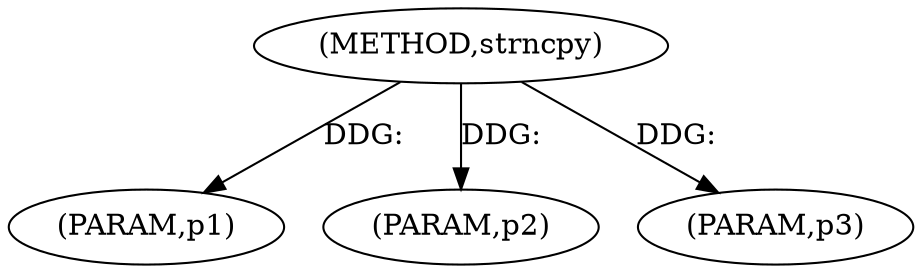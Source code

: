 digraph strncpy {  
"9131138316486238835" [label = "(METHOD,strncpy)" ]
"9131138316486238836" [label = "(PARAM,p1)" ]
"9131138316486238837" [label = "(PARAM,p2)" ]
"9131138316486238838" [label = "(PARAM,p3)" ]
  "9131138316486238835" -> "9131138316486238836"  [ label = "DDG: "] 
  "9131138316486238835" -> "9131138316486238837"  [ label = "DDG: "] 
  "9131138316486238835" -> "9131138316486238838"  [ label = "DDG: "] 
}
